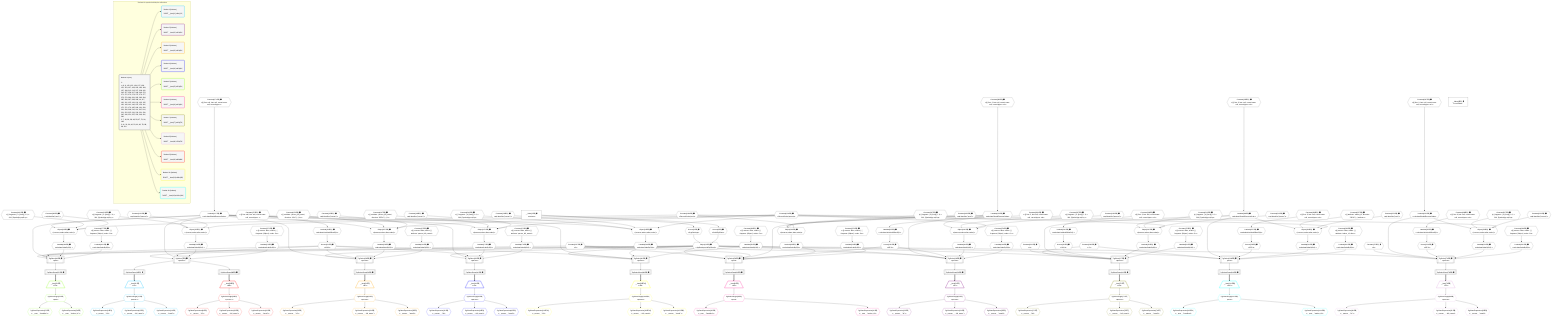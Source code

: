 %%{init: {'themeVariables': { 'fontSize': '12px'}}}%%
graph TD
    classDef path fill:#eee,stroke:#000,color:#000
    classDef plan fill:#fff,stroke-width:1px,color:#000
    classDef itemplan fill:#fff,stroke-width:2px,color:#000
    classDef unbatchedplan fill:#dff,stroke-width:1px,color:#000
    classDef sideeffectplan fill:#fcc,stroke-width:2px,color:#000
    classDef bucket fill:#f6f6f6,color:#000,stroke-width:2px,text-align:left


    %% plan dependencies
    PgSelect58[["PgSelect[58∈0] ➊<br />ᐸpostᐳ"]]:::plan
    Object10{{"Object[10∈0] ➊<br />ᐸ{pgSettings,withPgClient}ᐳ"}}:::plan
    Constant267{{"Constant[267∈0] ➊<br />ᐸ2ᐳ"}}:::plan
    Lambda133{{"Lambda[133∈0] ➊<br />ᐸcalculateShouldReverseOrderᐳ"}}:::plan
    Access136{{"Access[136∈0] ➊<br />ᐸ135.0ᐳ"}}:::plan
    Lambda201{{"Lambda[201∈0] ➊<br />ᐸcalculateOrderBySQLᐳ"}}:::plan
    Lambda206{{"Lambda[206∈0] ➊<br />ᐸcalculateOrderBySQLᐳ"}}:::plan
    Object10 & Constant267 & Constant267 & Lambda133 & Access136 & Lambda201 & Lambda206 --> PgSelect58
    PgSelect67[["PgSelect[67∈0] ➊<br />ᐸpersonᐳ"]]:::plan
    Constant268{{"Constant[268∈0] ➊<br />ᐸ3ᐳ"}}:::plan
    Constant269{{"Constant[269∈0] ➊<br />ᐸ1ᐳ"}}:::plan
    Lambda208{{"Lambda[208∈0] ➊<br />ᐸcalculateShouldReverseOrderᐳ"}}:::plan
    Access211{{"Access[211∈0] ➊<br />ᐸ210.0ᐳ"}}:::plan
    Lambda216{{"Lambda[216∈0] ➊<br />ᐸcalculateOrderBySQLᐳ"}}:::plan
    Lambda221{{"Lambda[221∈0] ➊<br />ᐸcalculateOrderBySQLᐳ"}}:::plan
    Object10 & Constant268 & Constant269 & Lambda208 & Access211 & Lambda216 & Lambda221 --> PgSelect67
    PgSelect18[["PgSelect[18∈0] ➊<br />ᐸpersonᐳ"]]:::plan
    Lambda141{{"Lambda[141∈0] ➊<br />ᐸcalculateOrderBySQLᐳ"}}:::plan
    Lambda146{{"Lambda[146∈0] ➊<br />ᐸcalculateOrderBySQLᐳ"}}:::plan
    Object10 & Constant267 & Lambda133 & Access136 & Lambda141 & Lambda146 --> PgSelect18
    PgSelect48[["PgSelect[48∈0] ➊<br />ᐸpostᐳ"]]:::plan
    Lambda117{{"Lambda[117∈0] ➊<br />ᐸcalculateShouldReverseOrderᐳ"}}:::plan
    Access121{{"Access[121∈0] ➊<br />ᐸ120.0ᐳ"}}:::plan
    Lambda186{{"Lambda[186∈0] ➊<br />ᐸcalculateOrderBySQLᐳ"}}:::plan
    Lambda191{{"Lambda[191∈0] ➊<br />ᐸcalculateOrderBySQLᐳ"}}:::plan
    Object10 & Constant267 & Lambda117 & Access121 & Lambda186 & Lambda191 --> PgSelect48
    PgSelect76[["PgSelect[76∈0] ➊<br />ᐸpersonᐳ"]]:::plan
    Constant270{{"Constant[270∈0] ➊<br />ᐸ0ᐳ"}}:::plan
    Lambda223{{"Lambda[223∈0] ➊<br />ᐸcalculateShouldReverseOrderᐳ"}}:::plan
    Access226{{"Access[226∈0] ➊<br />ᐸ225.0ᐳ"}}:::plan
    Lambda231{{"Lambda[231∈0] ➊<br />ᐸcalculateOrderBySQLᐳ"}}:::plan
    Lambda236{{"Lambda[236∈0] ➊<br />ᐸcalculateOrderBySQLᐳ"}}:::plan
    Object10 & Constant270 & Lambda223 & Access226 & Lambda231 & Lambda236 --> PgSelect76
    PgSelect108[["PgSelect[108∈0] ➊<br />ᐸpostᐳ"]]:::plan
    Access256{{"Access[256∈0] ➊<br />ᐸ255.0ᐳ"}}:::plan
    Lambda261{{"Lambda[261∈0] ➊<br />ᐸcalculateOrderBySQLᐳ"}}:::plan
    Lambda266{{"Lambda[266∈0] ➊<br />ᐸcalculateOrderBySQLᐳ"}}:::plan
    Object10 & Constant268 & Lambda208 & Access256 & Lambda261 & Lambda266 --> PgSelect108
    PgSelect7[["PgSelect[7∈0] ➊<br />ᐸpersonᐳ"]]:::plan
    Lambda126{{"Lambda[126∈0] ➊<br />ᐸcalculateOrderBySQLᐳ"}}:::plan
    Lambda131{{"Lambda[131∈0] ➊<br />ᐸcalculateOrderBySQLᐳ"}}:::plan
    Object10 & Lambda117 & Access121 & Lambda126 & Lambda131 --> PgSelect7
    PgSelect28[["PgSelect[28∈0] ➊<br />ᐸpersonᐳ"]]:::plan
    Lambda156{{"Lambda[156∈0] ➊<br />ᐸcalculateOrderBySQLᐳ"}}:::plan
    Lambda161{{"Lambda[161∈0] ➊<br />ᐸcalculateOrderBySQLᐳ"}}:::plan
    Object10 & Lambda117 & Access121 & Lambda156 & Lambda161 --> PgSelect28
    PgSelect38[["PgSelect[38∈0] ➊<br />ᐸpersonᐳ"]]:::plan
    Lambda171{{"Lambda[171∈0] ➊<br />ᐸcalculateOrderBySQLᐳ"}}:::plan
    Lambda176{{"Lambda[176∈0] ➊<br />ᐸcalculateOrderBySQLᐳ"}}:::plan
    Object10 & Lambda117 & Access121 & Lambda171 & Lambda176 --> PgSelect38
    PgSelect96[["PgSelect[96∈0] ➊<br />ᐸpersonᐳ"]]:::plan
    Lambda246{{"Lambda[246∈0] ➊<br />ᐸcalculateOrderBySQLᐳ"}}:::plan
    Lambda251{{"Lambda[251∈0] ➊<br />ᐸcalculateOrderBySQLᐳ"}}:::plan
    Object10 & Lambda117 & Access121 & Lambda246 & Lambda251 --> PgSelect96
    Object125{{"Object[125∈0] ➊<br />ᐸ{reverse,orders,alias,codec}ᐳ"}}:::plan
    Constant122{{"Constant[122∈0] ➊<br />ᐸ[ { fragment: { n: [Array], f: 0, c: 266, [Symbol(pg-sql2-tyᐳ"}}:::plan
    Constant123{{"Constant[123∈0] ➊<br />ᐸsql.identifier(”person”)ᐳ"}}:::plan
    Constant124{{"Constant[124∈0] ➊<br />ᐸRecordCodec(person)ᐳ"}}:::plan
    Lambda117 & Constant122 & Constant123 & Constant124 --> Object125
    Object140{{"Object[140∈0] ➊<br />ᐸ{reverse,orders,alias,codec}ᐳ"}}:::plan
    Constant137{{"Constant[137∈0] ➊<br />ᐸ[ { fragment: { n: [Array], f: 0, c: 266, [Symbol(pg-sql2-tyᐳ"}}:::plan
    Constant138{{"Constant[138∈0] ➊<br />ᐸsql.identifier(”person”)ᐳ"}}:::plan
    Lambda133 & Constant137 & Constant138 & Constant124 --> Object140
    Object155{{"Object[155∈0] ➊<br />ᐸ{reverse,orders,alias,codec}ᐳ"}}:::plan
    Constant152{{"Constant[152∈0] ➊<br />ᐸ[ { attribute: 'person_full_name', direction: 'ASC' }, { fraᐳ"}}:::plan
    Constant153{{"Constant[153∈0] ➊<br />ᐸsql.identifier(”person”)ᐳ"}}:::plan
    Lambda117 & Constant152 & Constant153 & Constant124 --> Object155
    Object170{{"Object[170∈0] ➊<br />ᐸ{reverse,orders,alias,codec}ᐳ"}}:::plan
    Constant167{{"Constant[167∈0] ➊<br />ᐸ[ { attribute: 'person_full_name', direction: 'DESC' }, { frᐳ"}}:::plan
    Constant168{{"Constant[168∈0] ➊<br />ᐸsql.identifier(”person”)ᐳ"}}:::plan
    Lambda117 & Constant167 & Constant168 & Constant124 --> Object170
    Object185{{"Object[185∈0] ➊<br />ᐸ{reverse,orders,alias,codec}ᐳ"}}:::plan
    Constant182{{"Constant[182∈0] ➊<br />ᐸ[ { fragment: { n: [Array], f: 0, c: 266, [Symbol(pg-sql2-tyᐳ"}}:::plan
    Constant183{{"Constant[183∈0] ➊<br />ᐸsql.identifier(”post”)ᐳ"}}:::plan
    Constant184{{"Constant[184∈0] ➊<br />ᐸRecordCodec(post)ᐳ"}}:::plan
    Lambda117 & Constant182 & Constant183 & Constant184 --> Object185
    Object200{{"Object[200∈0] ➊<br />ᐸ{reverse,orders,alias,codec}ᐳ"}}:::plan
    Constant197{{"Constant[197∈0] ➊<br />ᐸ[ { fragment: { n: [Array], f: 0, c: 266, [Symbol(pg-sql2-tyᐳ"}}:::plan
    Constant198{{"Constant[198∈0] ➊<br />ᐸsql.identifier(”post”)ᐳ"}}:::plan
    Lambda133 & Constant197 & Constant198 & Constant184 --> Object200
    Object215{{"Object[215∈0] ➊<br />ᐸ{reverse,orders,alias,codec}ᐳ"}}:::plan
    Constant212{{"Constant[212∈0] ➊<br />ᐸ[ { fragment: { n: [Array], f: 0, c: 266, [Symbol(pg-sql2-tyᐳ"}}:::plan
    Constant213{{"Constant[213∈0] ➊<br />ᐸsql.identifier(”person”)ᐳ"}}:::plan
    Lambda208 & Constant212 & Constant213 & Constant124 --> Object215
    Object230{{"Object[230∈0] ➊<br />ᐸ{reverse,orders,alias,codec}ᐳ"}}:::plan
    Constant227{{"Constant[227∈0] ➊<br />ᐸ[ { fragment: { n: [Array], f: 0, c: 266, [Symbol(pg-sql2-tyᐳ"}}:::plan
    Constant228{{"Constant[228∈0] ➊<br />ᐸsql.identifier(”person”)ᐳ"}}:::plan
    Lambda223 & Constant227 & Constant228 & Constant124 --> Object230
    Object245{{"Object[245∈0] ➊<br />ᐸ{reverse,orders,alias,codec}ᐳ"}}:::plan
    Constant242{{"Constant[242∈0] ➊<br />ᐸ[ { fragment: { n: [Array], f: 0, c: 266, [Symbol(pg-sql2-tyᐳ"}}:::plan
    Constant243{{"Constant[243∈0] ➊<br />ᐸsql.identifier(”person”)ᐳ"}}:::plan
    Lambda117 & Constant242 & Constant243 & Constant124 --> Object245
    Object260{{"Object[260∈0] ➊<br />ᐸ{reverse,orders,alias,codec}ᐳ"}}:::plan
    Constant257{{"Constant[257∈0] ➊<br />ᐸ[ { attribute: 'author_id', direction: 'DESC' }, { attributeᐳ"}}:::plan
    Constant258{{"Constant[258∈0] ➊<br />ᐸsql.identifier(”post”)ᐳ"}}:::plan
    Lambda208 & Constant257 & Constant258 & Constant184 --> Object260
    Access8{{"Access[8∈0] ➊<br />ᐸ2.pgSettingsᐳ"}}:::plan
    Access9{{"Access[9∈0] ➊<br />ᐸ2.withPgClientᐳ"}}:::plan
    Access8 & Access9 --> Object10
    __Value2["__Value[2∈0] ➊<br />ᐸcontextᐳ"]:::plan
    __Value2 --> Access8
    __Value2 --> Access9
    PgSelectRows11[["PgSelectRows[11∈0] ➊"]]:::plan
    PgSelect7 --> PgSelectRows11
    PgSelectRows20[["PgSelectRows[20∈0] ➊"]]:::plan
    PgSelect18 --> PgSelectRows20
    PgSelectRows30[["PgSelectRows[30∈0] ➊"]]:::plan
    PgSelect28 --> PgSelectRows30
    PgSelectRows40[["PgSelectRows[40∈0] ➊"]]:::plan
    PgSelect38 --> PgSelectRows40
    PgSelectRows50[["PgSelectRows[50∈0] ➊"]]:::plan
    PgSelect48 --> PgSelectRows50
    PgSelectRows60[["PgSelectRows[60∈0] ➊"]]:::plan
    PgSelect58 --> PgSelectRows60
    PgSelectRows69[["PgSelectRows[69∈0] ➊"]]:::plan
    PgSelect67 --> PgSelectRows69
    PgSelectRows78[["PgSelectRows[78∈0] ➊"]]:::plan
    PgSelect76 --> PgSelectRows78
    PgSelectRows88[["PgSelectRows[88∈0] ➊"]]:::plan
    PgSelect7 --> PgSelectRows88
    PgSelectRows98[["PgSelectRows[98∈0] ➊"]]:::plan
    PgSelect96 --> PgSelectRows98
    PgSelectRows110[["PgSelectRows[110∈0] ➊"]]:::plan
    PgSelect108 --> PgSelectRows110
    Constant271{{"Constant[271∈0] ➊<br />ᐸ§{ first: null, last: null, cursorLower: null, cursorUpper: ᐳ"}}:::plan
    Constant271 --> Lambda117
    Lambda120{{"Lambda[120∈0] ➊<br />ᐸcalculateLimitAndOffsetSQLᐳ"}}:::plan
    Constant272{{"Constant[272∈0] ➊<br />ᐸ§{ first: null, last: null, cursorLower: null, cursorUpper: ᐳ"}}:::plan
    Constant272 --> Lambda120
    Lambda120 --> Access121
    Object125 --> Lambda126
    Constant273{{"Constant[273∈0] ➊<br />ᐸ§{ reverse: false, orders: [ { fragment: [Object], codec: Coᐳ"}}:::plan
    Constant273 --> Lambda131
    Constant283{{"Constant[283∈0] ➊<br />ᐸ§{ first: 2, last: null, cursorLower: null, cursorUpper: nulᐳ"}}:::plan
    Constant283 --> Lambda133
    Lambda135{{"Lambda[135∈0] ➊<br />ᐸcalculateLimitAndOffsetSQLᐳ"}}:::plan
    Constant284{{"Constant[284∈0] ➊<br />ᐸ§{ first: 2, last: null, cursorLower: null, cursorUpper: nulᐳ"}}:::plan
    Constant284 --> Lambda135
    Lambda135 --> Access136
    Object140 --> Lambda141
    Constant274{{"Constant[274∈0] ➊<br />ᐸ§{ reverse: false, orders: [ { fragment: [Object], codec: Coᐳ"}}:::plan
    Constant274 --> Lambda146
    Object155 --> Lambda156
    Constant275{{"Constant[275∈0] ➊<br />ᐸ§{ reverse: false, orders: [ { attribute: 'person_full_name'ᐳ"}}:::plan
    Constant275 --> Lambda161
    Object170 --> Lambda171
    Constant276{{"Constant[276∈0] ➊<br />ᐸ§{ reverse: false, orders: [ { attribute: 'person_full_name'ᐳ"}}:::plan
    Constant276 --> Lambda176
    Object185 --> Lambda186
    Constant277{{"Constant[277∈0] ➊<br />ᐸ§{ reverse: false, orders: [ { fragment: [Object], codec: Coᐳ"}}:::plan
    Constant277 --> Lambda191
    Object200 --> Lambda201
    Constant278{{"Constant[278∈0] ➊<br />ᐸ§{ reverse: false, orders: [ { fragment: [Object], codec: Coᐳ"}}:::plan
    Constant278 --> Lambda206
    Constant285{{"Constant[285∈0] ➊<br />ᐸ§{ first: 3, last: null, cursorLower: null, cursorUpper: nulᐳ"}}:::plan
    Constant285 --> Lambda208
    Lambda210{{"Lambda[210∈0] ➊<br />ᐸcalculateLimitAndOffsetSQLᐳ"}}:::plan
    Constant286{{"Constant[286∈0] ➊<br />ᐸ§{ first: 3, last: null, cursorLower: null, cursorUpper: nulᐳ"}}:::plan
    Constant286 --> Lambda210
    Lambda210 --> Access211
    Object215 --> Lambda216
    Constant279{{"Constant[279∈0] ➊<br />ᐸ§{ reverse: false, orders: [ { fragment: [Object], codec: Coᐳ"}}:::plan
    Constant279 --> Lambda221
    Constant287{{"Constant[287∈0] ➊<br />ᐸ§{ first: 0, last: null, cursorLower: null, cursorUpper: nulᐳ"}}:::plan
    Constant287 --> Lambda223
    Lambda225{{"Lambda[225∈0] ➊<br />ᐸcalculateLimitAndOffsetSQLᐳ"}}:::plan
    Constant288{{"Constant[288∈0] ➊<br />ᐸ§{ first: 0, last: null, cursorLower: null, cursorUpper: nulᐳ"}}:::plan
    Constant288 --> Lambda225
    Lambda225 --> Access226
    Object230 --> Lambda231
    Constant280{{"Constant[280∈0] ➊<br />ᐸ§{ reverse: false, orders: [ { fragment: [Object], codec: Coᐳ"}}:::plan
    Constant280 --> Lambda236
    Object245 --> Lambda246
    Constant281{{"Constant[281∈0] ➊<br />ᐸ§{ reverse: false, orders: [ { fragment: [Object], codec: Coᐳ"}}:::plan
    Constant281 --> Lambda251
    Lambda255{{"Lambda[255∈0] ➊<br />ᐸcalculateLimitAndOffsetSQLᐳ"}}:::plan
    Constant289{{"Constant[289∈0] ➊<br />ᐸ§{ first: 3, last: null, cursorLower: null, cursorUpper: nulᐳ"}}:::plan
    Constant289 --> Lambda255
    Lambda255 --> Access256
    Object260 --> Lambda261
    Constant282{{"Constant[282∈0] ➊<br />ᐸ§{ reverse: false, orders: [ { attribute: 'author_id', direcᐳ"}}:::plan
    Constant282 --> Lambda266
    __Value4["__Value[4∈0] ➊<br />ᐸrootValueᐳ"]:::plan
    __Item12[/"__Item[12∈1]<br />ᐸ11ᐳ"\]:::itemplan
    PgSelectRows11 ==> __Item12
    PgSelectSingle13{{"PgSelectSingle[13∈1]<br />ᐸpersonᐳ"}}:::plan
    __Item12 --> PgSelectSingle13
    PgClassExpression14{{"PgClassExpression[14∈1]<br />ᐸ__person__.”id”ᐳ"}}:::plan
    PgSelectSingle13 --> PgClassExpression14
    PgClassExpression15{{"PgClassExpression[15∈1]<br />ᐸ__person__...full_name”ᐳ"}}:::plan
    PgSelectSingle13 --> PgClassExpression15
    PgClassExpression16{{"PgClassExpression[16∈1]<br />ᐸ__person__.”email”ᐳ"}}:::plan
    PgSelectSingle13 --> PgClassExpression16
    __Item21[/"__Item[21∈2]<br />ᐸ20ᐳ"\]:::itemplan
    PgSelectRows20 ==> __Item21
    PgSelectSingle22{{"PgSelectSingle[22∈2]<br />ᐸpersonᐳ"}}:::plan
    __Item21 --> PgSelectSingle22
    PgClassExpression23{{"PgClassExpression[23∈2]<br />ᐸ__person__.”id”ᐳ"}}:::plan
    PgSelectSingle22 --> PgClassExpression23
    PgClassExpression24{{"PgClassExpression[24∈2]<br />ᐸ__person__...full_name”ᐳ"}}:::plan
    PgSelectSingle22 --> PgClassExpression24
    PgClassExpression25{{"PgClassExpression[25∈2]<br />ᐸ__person__.”email”ᐳ"}}:::plan
    PgSelectSingle22 --> PgClassExpression25
    __Item31[/"__Item[31∈3]<br />ᐸ30ᐳ"\]:::itemplan
    PgSelectRows30 ==> __Item31
    PgSelectSingle32{{"PgSelectSingle[32∈3]<br />ᐸpersonᐳ"}}:::plan
    __Item31 --> PgSelectSingle32
    PgClassExpression33{{"PgClassExpression[33∈3]<br />ᐸ__person__.”id”ᐳ"}}:::plan
    PgSelectSingle32 --> PgClassExpression33
    PgClassExpression34{{"PgClassExpression[34∈3]<br />ᐸ__person__...full_name”ᐳ"}}:::plan
    PgSelectSingle32 --> PgClassExpression34
    PgClassExpression35{{"PgClassExpression[35∈3]<br />ᐸ__person__.”email”ᐳ"}}:::plan
    PgSelectSingle32 --> PgClassExpression35
    __Item41[/"__Item[41∈4]<br />ᐸ40ᐳ"\]:::itemplan
    PgSelectRows40 ==> __Item41
    PgSelectSingle42{{"PgSelectSingle[42∈4]<br />ᐸpersonᐳ"}}:::plan
    __Item41 --> PgSelectSingle42
    PgClassExpression43{{"PgClassExpression[43∈4]<br />ᐸ__person__.”id”ᐳ"}}:::plan
    PgSelectSingle42 --> PgClassExpression43
    PgClassExpression44{{"PgClassExpression[44∈4]<br />ᐸ__person__...full_name”ᐳ"}}:::plan
    PgSelectSingle42 --> PgClassExpression44
    PgClassExpression45{{"PgClassExpression[45∈4]<br />ᐸ__person__.”email”ᐳ"}}:::plan
    PgSelectSingle42 --> PgClassExpression45
    __Item51[/"__Item[51∈5]<br />ᐸ50ᐳ"\]:::itemplan
    PgSelectRows50 ==> __Item51
    PgSelectSingle52{{"PgSelectSingle[52∈5]<br />ᐸpostᐳ"}}:::plan
    __Item51 --> PgSelectSingle52
    PgClassExpression53{{"PgClassExpression[53∈5]<br />ᐸ__post__.”headline”ᐳ"}}:::plan
    PgSelectSingle52 --> PgClassExpression53
    PgClassExpression54{{"PgClassExpression[54∈5]<br />ᐸ__post__.”author_id”ᐳ"}}:::plan
    PgSelectSingle52 --> PgClassExpression54
    __Item61[/"__Item[61∈6]<br />ᐸ60ᐳ"\]:::itemplan
    PgSelectRows60 ==> __Item61
    PgSelectSingle62{{"PgSelectSingle[62∈6]<br />ᐸpostᐳ"}}:::plan
    __Item61 --> PgSelectSingle62
    PgClassExpression63{{"PgClassExpression[63∈6]<br />ᐸ__post__.”headline”ᐳ"}}:::plan
    PgSelectSingle62 --> PgClassExpression63
    PgClassExpression64{{"PgClassExpression[64∈6]<br />ᐸ__post__.”author_id”ᐳ"}}:::plan
    PgSelectSingle62 --> PgClassExpression64
    __Item70[/"__Item[70∈7]<br />ᐸ69ᐳ"\]:::itemplan
    PgSelectRows69 ==> __Item70
    PgSelectSingle71{{"PgSelectSingle[71∈7]<br />ᐸpersonᐳ"}}:::plan
    __Item70 --> PgSelectSingle71
    PgClassExpression72{{"PgClassExpression[72∈7]<br />ᐸ__person__.”id”ᐳ"}}:::plan
    PgSelectSingle71 --> PgClassExpression72
    PgClassExpression73{{"PgClassExpression[73∈7]<br />ᐸ__person__...full_name”ᐳ"}}:::plan
    PgSelectSingle71 --> PgClassExpression73
    PgClassExpression74{{"PgClassExpression[74∈7]<br />ᐸ__person__.”email”ᐳ"}}:::plan
    PgSelectSingle71 --> PgClassExpression74
    __Item79[/"__Item[79∈8]<br />ᐸ78ᐳ"\]:::itemplan
    PgSelectRows78 ==> __Item79
    PgSelectSingle80{{"PgSelectSingle[80∈8]<br />ᐸpersonᐳ"}}:::plan
    __Item79 --> PgSelectSingle80
    PgClassExpression81{{"PgClassExpression[81∈8]<br />ᐸ__person__.”id”ᐳ"}}:::plan
    PgSelectSingle80 --> PgClassExpression81
    PgClassExpression82{{"PgClassExpression[82∈8]<br />ᐸ__person__...full_name”ᐳ"}}:::plan
    PgSelectSingle80 --> PgClassExpression82
    PgClassExpression83{{"PgClassExpression[83∈8]<br />ᐸ__person__.”email”ᐳ"}}:::plan
    PgSelectSingle80 --> PgClassExpression83
    __Item89[/"__Item[89∈9]<br />ᐸ88ᐳ"\]:::itemplan
    PgSelectRows88 ==> __Item89
    PgSelectSingle90{{"PgSelectSingle[90∈9]<br />ᐸpersonᐳ"}}:::plan
    __Item89 --> PgSelectSingle90
    PgClassExpression91{{"PgClassExpression[91∈9]<br />ᐸ__person__.”id”ᐳ"}}:::plan
    PgSelectSingle90 --> PgClassExpression91
    PgClassExpression92{{"PgClassExpression[92∈9]<br />ᐸ__person__...full_name”ᐳ"}}:::plan
    PgSelectSingle90 --> PgClassExpression92
    PgClassExpression93{{"PgClassExpression[93∈9]<br />ᐸ__person__.”email”ᐳ"}}:::plan
    PgSelectSingle90 --> PgClassExpression93
    __Item99[/"__Item[99∈10]<br />ᐸ98ᐳ"\]:::itemplan
    PgSelectRows98 ==> __Item99
    PgSelectSingle100{{"PgSelectSingle[100∈10]<br />ᐸpersonᐳ"}}:::plan
    __Item99 --> PgSelectSingle100
    PgClassExpression101{{"PgClassExpression[101∈10]<br />ᐸ__person__.”id”ᐳ"}}:::plan
    PgSelectSingle100 --> PgClassExpression101
    PgClassExpression102{{"PgClassExpression[102∈10]<br />ᐸ__person__...full_name”ᐳ"}}:::plan
    PgSelectSingle100 --> PgClassExpression102
    PgClassExpression103{{"PgClassExpression[103∈10]<br />ᐸ__person__.”email”ᐳ"}}:::plan
    PgSelectSingle100 --> PgClassExpression103
    __Item111[/"__Item[111∈11]<br />ᐸ110ᐳ"\]:::itemplan
    PgSelectRows110 ==> __Item111
    PgSelectSingle112{{"PgSelectSingle[112∈11]<br />ᐸpostᐳ"}}:::plan
    __Item111 --> PgSelectSingle112
    PgClassExpression113{{"PgClassExpression[113∈11]<br />ᐸ__post__.”headline”ᐳ"}}:::plan
    PgSelectSingle112 --> PgClassExpression113
    PgClassExpression114{{"PgClassExpression[114∈11]<br />ᐸ__post__.”author_id”ᐳ"}}:::plan
    PgSelectSingle112 --> PgClassExpression114

    %% define steps

    subgraph "Buckets for queries/v4/simple-collections"
    Bucket0("Bucket 0 (root)<br /><br />1: <br />ᐳ: 8, 9, 122, 123, 124, 137, 138, 152, 153, 167, 168, 182, 183, 184, 197, 198, 212, 213, 227, 228, 242, 243, 257, 258, 267, 268, 269, 270, 271, 272, 273, 274, 275, 276, 277, 278, 279, 280, 281, 282, 283, 284, 285, 286, 287, 288, 289, 10, 117, 120, 121, 125, 126, 131, 133, 135, 136, 140, 141, 146, 155, 156, 161, 170, 171, 176, 185, 186, 191, 200, 201, 206, 208, 210, 211, 215, 216, 221, 223, 225, 226, 230, 231, 236, 245, 246, 251, 255, 256, 260, 261, 266<br />2: 7, 18, 28, 38, 48, 58, 67, 76, 96, 108<br />3: 11, 20, 30, 40, 50, 60, 69, 78, 88, 98, 110"):::bucket
    classDef bucket0 stroke:#696969
    class Bucket0,__Value2,__Value4,PgSelect7,Access8,Access9,Object10,PgSelectRows11,PgSelect18,PgSelectRows20,PgSelect28,PgSelectRows30,PgSelect38,PgSelectRows40,PgSelect48,PgSelectRows50,PgSelect58,PgSelectRows60,PgSelect67,PgSelectRows69,PgSelect76,PgSelectRows78,PgSelectRows88,PgSelect96,PgSelectRows98,PgSelect108,PgSelectRows110,Lambda117,Lambda120,Access121,Constant122,Constant123,Constant124,Object125,Lambda126,Lambda131,Lambda133,Lambda135,Access136,Constant137,Constant138,Object140,Lambda141,Lambda146,Constant152,Constant153,Object155,Lambda156,Lambda161,Constant167,Constant168,Object170,Lambda171,Lambda176,Constant182,Constant183,Constant184,Object185,Lambda186,Lambda191,Constant197,Constant198,Object200,Lambda201,Lambda206,Lambda208,Lambda210,Access211,Constant212,Constant213,Object215,Lambda216,Lambda221,Lambda223,Lambda225,Access226,Constant227,Constant228,Object230,Lambda231,Lambda236,Constant242,Constant243,Object245,Lambda246,Lambda251,Lambda255,Access256,Constant257,Constant258,Object260,Lambda261,Lambda266,Constant267,Constant268,Constant269,Constant270,Constant271,Constant272,Constant273,Constant274,Constant275,Constant276,Constant277,Constant278,Constant279,Constant280,Constant281,Constant282,Constant283,Constant284,Constant285,Constant286,Constant287,Constant288,Constant289 bucket0
    Bucket1("Bucket 1 (listItem)<br /><br />ROOT __Item{1}ᐸ11ᐳ[12]"):::bucket
    classDef bucket1 stroke:#00bfff
    class Bucket1,__Item12,PgSelectSingle13,PgClassExpression14,PgClassExpression15,PgClassExpression16 bucket1
    Bucket2("Bucket 2 (listItem)<br /><br />ROOT __Item{2}ᐸ20ᐳ[21]"):::bucket
    classDef bucket2 stroke:#7f007f
    class Bucket2,__Item21,PgSelectSingle22,PgClassExpression23,PgClassExpression24,PgClassExpression25 bucket2
    Bucket3("Bucket 3 (listItem)<br /><br />ROOT __Item{3}ᐸ30ᐳ[31]"):::bucket
    classDef bucket3 stroke:#ffa500
    class Bucket3,__Item31,PgSelectSingle32,PgClassExpression33,PgClassExpression34,PgClassExpression35 bucket3
    Bucket4("Bucket 4 (listItem)<br /><br />ROOT __Item{4}ᐸ40ᐳ[41]"):::bucket
    classDef bucket4 stroke:#0000ff
    class Bucket4,__Item41,PgSelectSingle42,PgClassExpression43,PgClassExpression44,PgClassExpression45 bucket4
    Bucket5("Bucket 5 (listItem)<br /><br />ROOT __Item{5}ᐸ50ᐳ[51]"):::bucket
    classDef bucket5 stroke:#7fff00
    class Bucket5,__Item51,PgSelectSingle52,PgClassExpression53,PgClassExpression54 bucket5
    Bucket6("Bucket 6 (listItem)<br /><br />ROOT __Item{6}ᐸ60ᐳ[61]"):::bucket
    classDef bucket6 stroke:#ff1493
    class Bucket6,__Item61,PgSelectSingle62,PgClassExpression63,PgClassExpression64 bucket6
    Bucket7("Bucket 7 (listItem)<br /><br />ROOT __Item{7}ᐸ69ᐳ[70]"):::bucket
    classDef bucket7 stroke:#808000
    class Bucket7,__Item70,PgSelectSingle71,PgClassExpression72,PgClassExpression73,PgClassExpression74 bucket7
    Bucket8("Bucket 8 (listItem)<br /><br />ROOT __Item{8}ᐸ78ᐳ[79]"):::bucket
    classDef bucket8 stroke:#dda0dd
    class Bucket8,__Item79,PgSelectSingle80,PgClassExpression81,PgClassExpression82,PgClassExpression83 bucket8
    Bucket9("Bucket 9 (listItem)<br /><br />ROOT __Item{9}ᐸ88ᐳ[89]"):::bucket
    classDef bucket9 stroke:#ff0000
    class Bucket9,__Item89,PgSelectSingle90,PgClassExpression91,PgClassExpression92,PgClassExpression93 bucket9
    Bucket10("Bucket 10 (listItem)<br /><br />ROOT __Item{10}ᐸ98ᐳ[99]"):::bucket
    classDef bucket10 stroke:#ffff00
    class Bucket10,__Item99,PgSelectSingle100,PgClassExpression101,PgClassExpression102,PgClassExpression103 bucket10
    Bucket11("Bucket 11 (listItem)<br /><br />ROOT __Item{11}ᐸ110ᐳ[111]"):::bucket
    classDef bucket11 stroke:#00ffff
    class Bucket11,__Item111,PgSelectSingle112,PgClassExpression113,PgClassExpression114 bucket11
    Bucket0 --> Bucket1 & Bucket2 & Bucket3 & Bucket4 & Bucket5 & Bucket6 & Bucket7 & Bucket8 & Bucket9 & Bucket10 & Bucket11
    end